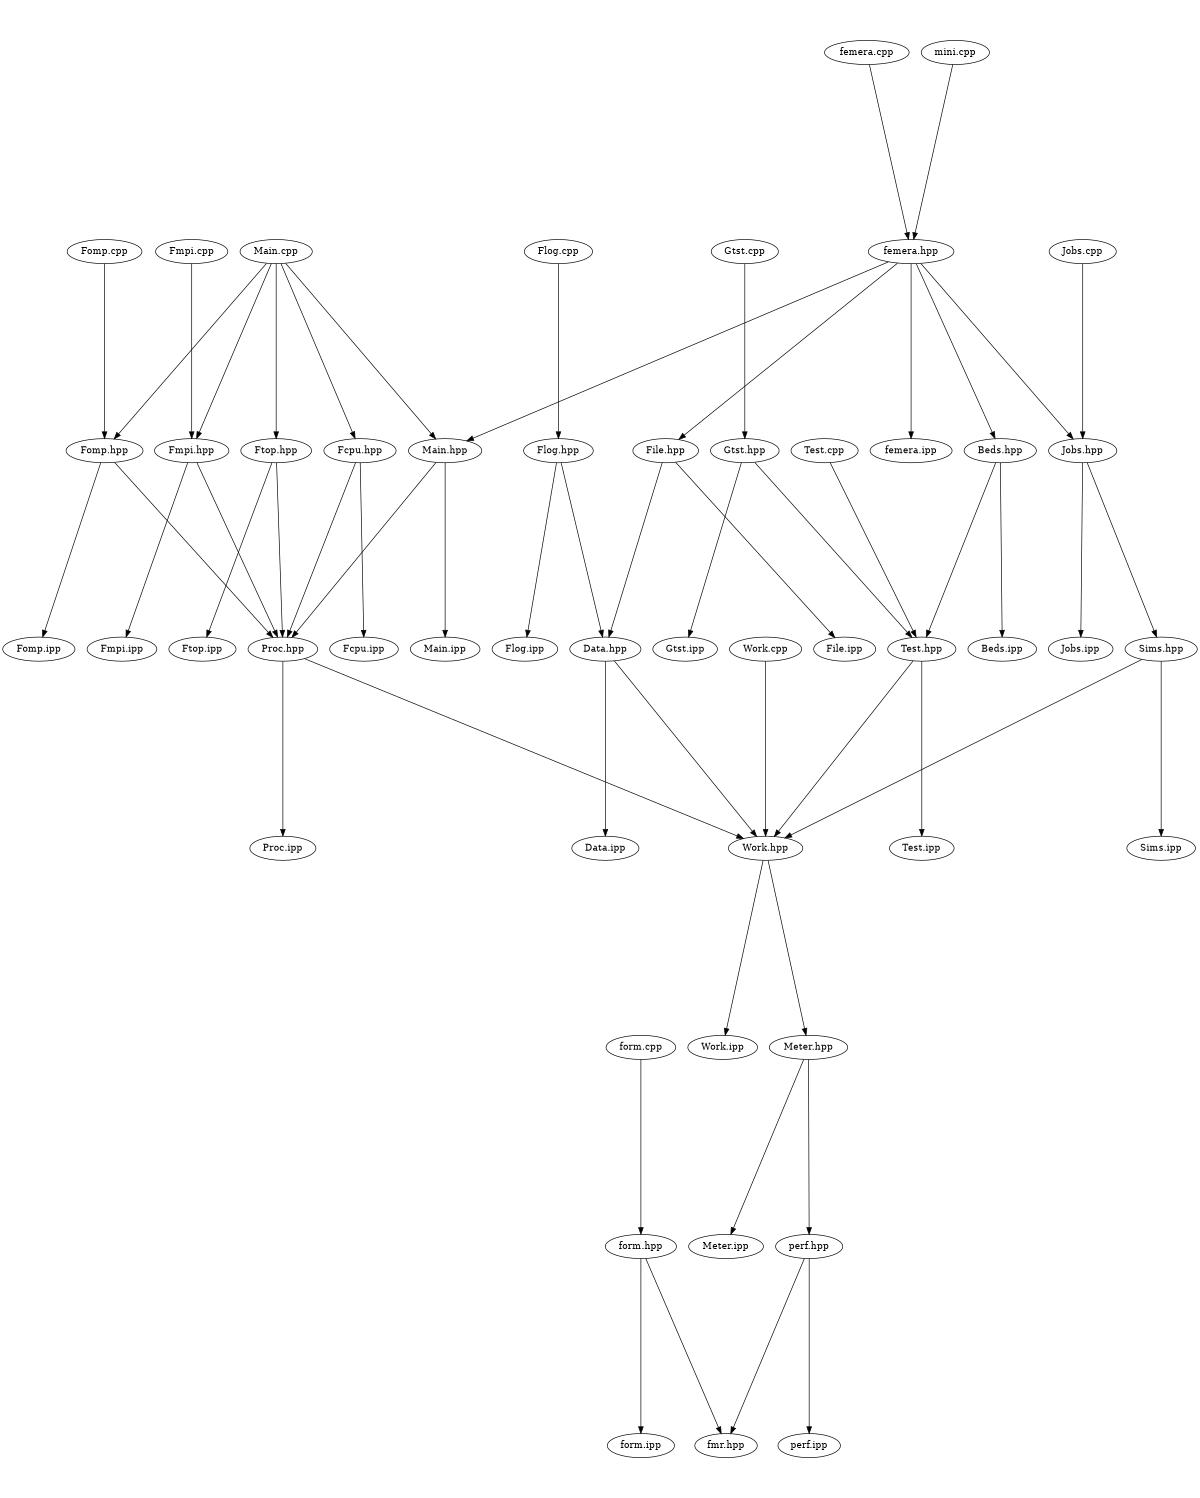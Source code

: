digraph "source tree" {
    overlap=scale;
    size="8,10";
    ratio="fill";
    fontsize="16";
    fontname="Helvetica";
	clusterrank="local";
	"femera.hpp" -> "Jobs.hpp"
	"Meter.hpp" -> "perf.hpp"
	"Main.cpp" -> "Fomp.hpp"
	"Sims.hpp" -> "Work.hpp"
	"femera.cpp" -> "femera.hpp"
	"Fmpi.hpp" -> "Fmpi.ipp"
	"Sims.hpp" -> "Sims.ipp"
	"Jobs.hpp" -> "Jobs.ipp"
	"Fomp.cpp" -> "Fomp.hpp"
	"Main.cpp" -> "Main.hpp"
	"Proc.hpp" -> "Proc.ipp"
	"Main.cpp" -> "Fmpi.hpp"
	"Main.cpp" -> "Fcpu.hpp"
	"Ftop.hpp" -> "Ftop.ipp"
	"perf.hpp" -> "fmr.hpp"
	"Data.hpp" -> "Data.ipp"
	"Work.hpp" -> "Work.ipp"
	"Main.cpp" -> "Ftop.hpp"
	"Fmpi.hpp" -> "Proc.hpp"
	"Test.hpp" -> "Work.hpp"
	"form.hpp" -> "form.ipp"
	"Gtst.cpp" -> "Gtst.hpp"
	"femera.hpp" -> "femera.ipp"
	"femera.hpp" -> "Main.hpp"
	"Fcpu.hpp" -> "Proc.hpp"
	"Fomp.hpp" -> "Proc.hpp"
	"femera.hpp" -> "File.hpp"
	"Flog.hpp" -> "Data.hpp"
	"File.hpp" -> "File.ipp"
	"Meter.hpp" -> "Meter.ipp"
	"Fomp.hpp" -> "Fomp.ipp"
	"Gtst.hpp" -> "Gtst.ipp"
	"form.cpp" -> "form.hpp"
	"perf.hpp" -> "perf.ipp"
	"Fmpi.cpp" -> "Fmpi.hpp"
	"Fcpu.hpp" -> "Fcpu.ipp"
	"Work.cpp" -> "Work.hpp"
	"Main.hpp" -> "Main.ipp"
	"Test.cpp" -> "Test.hpp"
	"femera.hpp" -> "Beds.hpp"
	"Jobs.hpp" -> "Sims.hpp"
	"Jobs.cpp" -> "Jobs.hpp"
	"Ftop.hpp" -> "Proc.hpp"
	"File.hpp" -> "Data.hpp"
	"mini.cpp" -> "femera.hpp"
	"Beds.hpp" -> "Test.hpp"
	"Proc.hpp" -> "Work.hpp"
	"form.hpp" -> "fmr.hpp"
	"Gtst.hpp" -> "Test.hpp"
	"Flog.cpp" -> "Flog.hpp"
	"Data.hpp" -> "Work.hpp"
	"Beds.hpp" -> "Beds.ipp"
	"Work.hpp" -> "Meter.hpp"
	"Main.hpp" -> "Proc.hpp"
	"Flog.hpp" -> "Flog.ipp"
	"Test.hpp" -> "Test.ipp"
}
